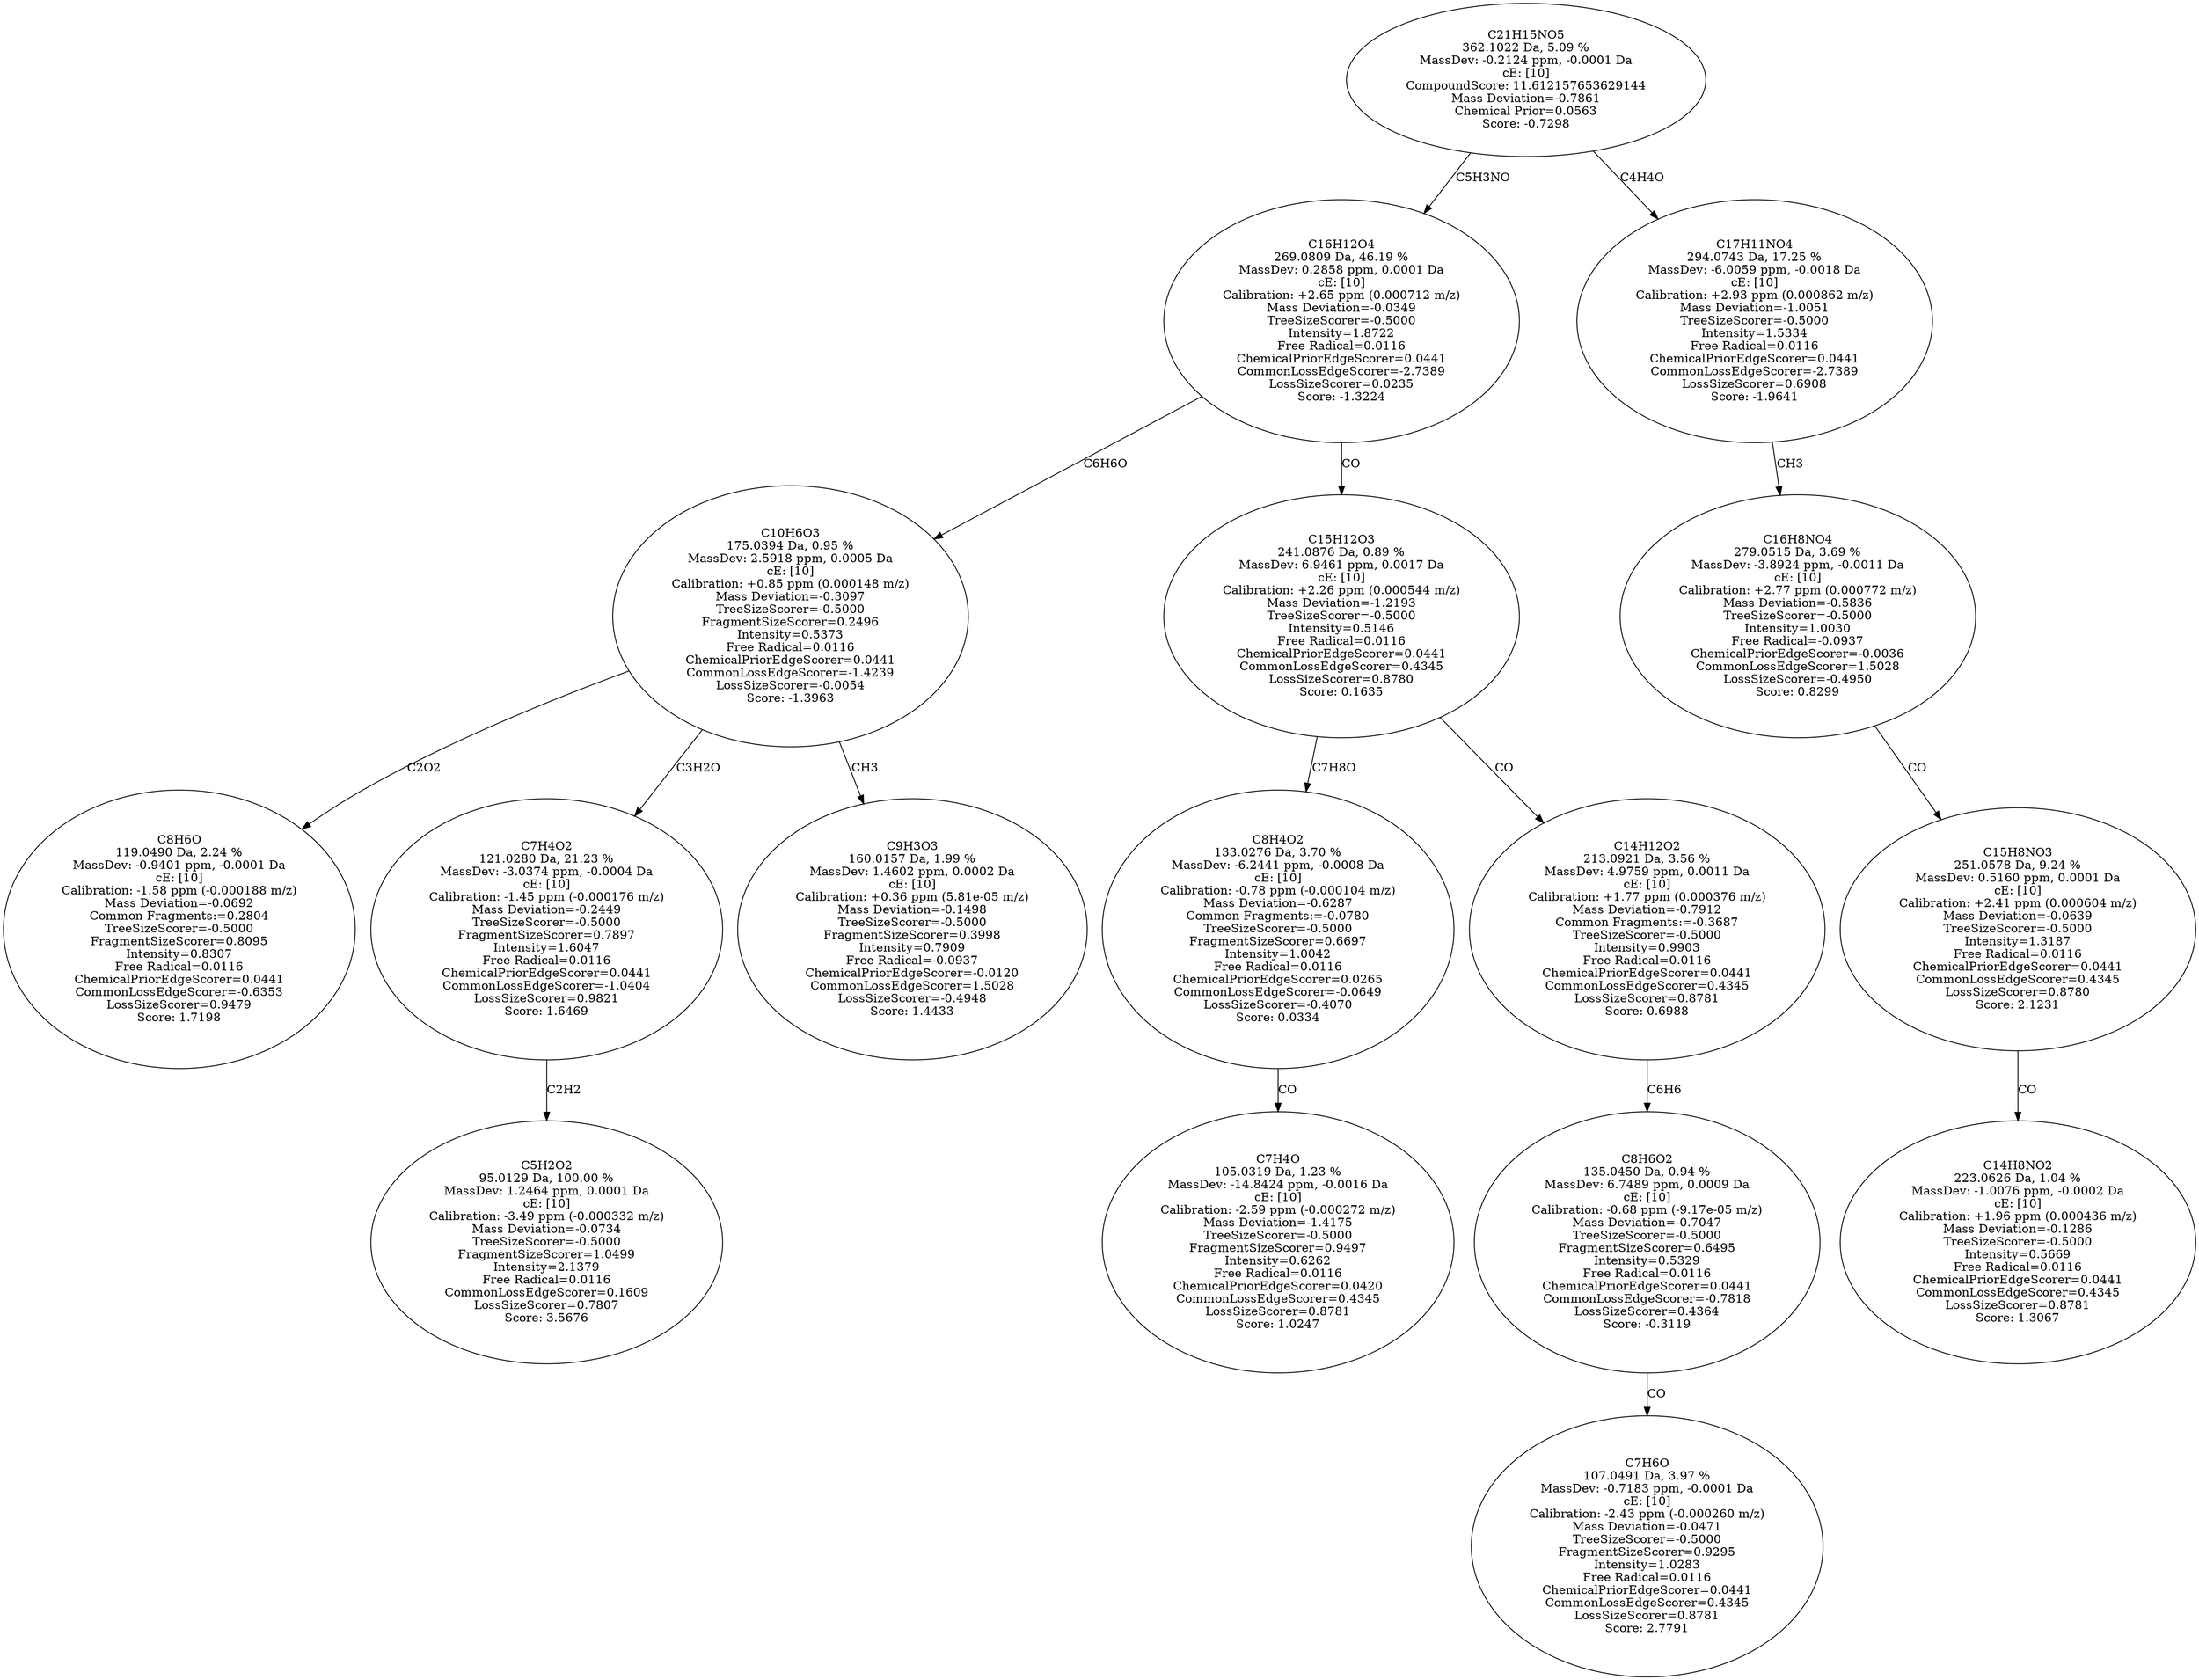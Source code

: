 strict digraph {
v1 [label="C8H6O\n119.0490 Da, 2.24 %\nMassDev: -0.9401 ppm, -0.0001 Da\ncE: [10]\nCalibration: -1.58 ppm (-0.000188 m/z)\nMass Deviation=-0.0692\nCommon Fragments:=0.2804\nTreeSizeScorer=-0.5000\nFragmentSizeScorer=0.8095\nIntensity=0.8307\nFree Radical=0.0116\nChemicalPriorEdgeScorer=0.0441\nCommonLossEdgeScorer=-0.6353\nLossSizeScorer=0.9479\nScore: 1.7198"];
v2 [label="C5H2O2\n95.0129 Da, 100.00 %\nMassDev: 1.2464 ppm, 0.0001 Da\ncE: [10]\nCalibration: -3.49 ppm (-0.000332 m/z)\nMass Deviation=-0.0734\nTreeSizeScorer=-0.5000\nFragmentSizeScorer=1.0499\nIntensity=2.1379\nFree Radical=0.0116\nCommonLossEdgeScorer=0.1609\nLossSizeScorer=0.7807\nScore: 3.5676"];
v3 [label="C7H4O2\n121.0280 Da, 21.23 %\nMassDev: -3.0374 ppm, -0.0004 Da\ncE: [10]\nCalibration: -1.45 ppm (-0.000176 m/z)\nMass Deviation=-0.2449\nTreeSizeScorer=-0.5000\nFragmentSizeScorer=0.7897\nIntensity=1.6047\nFree Radical=0.0116\nChemicalPriorEdgeScorer=0.0441\nCommonLossEdgeScorer=-1.0404\nLossSizeScorer=0.9821\nScore: 1.6469"];
v4 [label="C9H3O3\n160.0157 Da, 1.99 %\nMassDev: 1.4602 ppm, 0.0002 Da\ncE: [10]\nCalibration: +0.36 ppm (5.81e-05 m/z)\nMass Deviation=-0.1498\nTreeSizeScorer=-0.5000\nFragmentSizeScorer=0.3998\nIntensity=0.7909\nFree Radical=-0.0937\nChemicalPriorEdgeScorer=-0.0120\nCommonLossEdgeScorer=1.5028\nLossSizeScorer=-0.4948\nScore: 1.4433"];
v5 [label="C10H6O3\n175.0394 Da, 0.95 %\nMassDev: 2.5918 ppm, 0.0005 Da\ncE: [10]\nCalibration: +0.85 ppm (0.000148 m/z)\nMass Deviation=-0.3097\nTreeSizeScorer=-0.5000\nFragmentSizeScorer=0.2496\nIntensity=0.5373\nFree Radical=0.0116\nChemicalPriorEdgeScorer=0.0441\nCommonLossEdgeScorer=-1.4239\nLossSizeScorer=-0.0054\nScore: -1.3963"];
v6 [label="C7H4O\n105.0319 Da, 1.23 %\nMassDev: -14.8424 ppm, -0.0016 Da\ncE: [10]\nCalibration: -2.59 ppm (-0.000272 m/z)\nMass Deviation=-1.4175\nTreeSizeScorer=-0.5000\nFragmentSizeScorer=0.9497\nIntensity=0.6262\nFree Radical=0.0116\nChemicalPriorEdgeScorer=0.0420\nCommonLossEdgeScorer=0.4345\nLossSizeScorer=0.8781\nScore: 1.0247"];
v7 [label="C8H4O2\n133.0276 Da, 3.70 %\nMassDev: -6.2441 ppm, -0.0008 Da\ncE: [10]\nCalibration: -0.78 ppm (-0.000104 m/z)\nMass Deviation=-0.6287\nCommon Fragments:=-0.0780\nTreeSizeScorer=-0.5000\nFragmentSizeScorer=0.6697\nIntensity=1.0042\nFree Radical=0.0116\nChemicalPriorEdgeScorer=0.0265\nCommonLossEdgeScorer=-0.0649\nLossSizeScorer=-0.4070\nScore: 0.0334"];
v8 [label="C7H6O\n107.0491 Da, 3.97 %\nMassDev: -0.7183 ppm, -0.0001 Da\ncE: [10]\nCalibration: -2.43 ppm (-0.000260 m/z)\nMass Deviation=-0.0471\nTreeSizeScorer=-0.5000\nFragmentSizeScorer=0.9295\nIntensity=1.0283\nFree Radical=0.0116\nChemicalPriorEdgeScorer=0.0441\nCommonLossEdgeScorer=0.4345\nLossSizeScorer=0.8781\nScore: 2.7791"];
v9 [label="C8H6O2\n135.0450 Da, 0.94 %\nMassDev: 6.7489 ppm, 0.0009 Da\ncE: [10]\nCalibration: -0.68 ppm (-9.17e-05 m/z)\nMass Deviation=-0.7047\nTreeSizeScorer=-0.5000\nFragmentSizeScorer=0.6495\nIntensity=0.5329\nFree Radical=0.0116\nChemicalPriorEdgeScorer=0.0441\nCommonLossEdgeScorer=-0.7818\nLossSizeScorer=0.4364\nScore: -0.3119"];
v10 [label="C14H12O2\n213.0921 Da, 3.56 %\nMassDev: 4.9759 ppm, 0.0011 Da\ncE: [10]\nCalibration: +1.77 ppm (0.000376 m/z)\nMass Deviation=-0.7912\nCommon Fragments:=-0.3687\nTreeSizeScorer=-0.5000\nIntensity=0.9903\nFree Radical=0.0116\nChemicalPriorEdgeScorer=0.0441\nCommonLossEdgeScorer=0.4345\nLossSizeScorer=0.8781\nScore: 0.6988"];
v11 [label="C15H12O3\n241.0876 Da, 0.89 %\nMassDev: 6.9461 ppm, 0.0017 Da\ncE: [10]\nCalibration: +2.26 ppm (0.000544 m/z)\nMass Deviation=-1.2193\nTreeSizeScorer=-0.5000\nIntensity=0.5146\nFree Radical=0.0116\nChemicalPriorEdgeScorer=0.0441\nCommonLossEdgeScorer=0.4345\nLossSizeScorer=0.8780\nScore: 0.1635"];
v12 [label="C16H12O4\n269.0809 Da, 46.19 %\nMassDev: 0.2858 ppm, 0.0001 Da\ncE: [10]\nCalibration: +2.65 ppm (0.000712 m/z)\nMass Deviation=-0.0349\nTreeSizeScorer=-0.5000\nIntensity=1.8722\nFree Radical=0.0116\nChemicalPriorEdgeScorer=0.0441\nCommonLossEdgeScorer=-2.7389\nLossSizeScorer=0.0235\nScore: -1.3224"];
v13 [label="C14H8NO2\n223.0626 Da, 1.04 %\nMassDev: -1.0076 ppm, -0.0002 Da\ncE: [10]\nCalibration: +1.96 ppm (0.000436 m/z)\nMass Deviation=-0.1286\nTreeSizeScorer=-0.5000\nIntensity=0.5669\nFree Radical=0.0116\nChemicalPriorEdgeScorer=0.0441\nCommonLossEdgeScorer=0.4345\nLossSizeScorer=0.8781\nScore: 1.3067"];
v14 [label="C15H8NO3\n251.0578 Da, 9.24 %\nMassDev: 0.5160 ppm, 0.0001 Da\ncE: [10]\nCalibration: +2.41 ppm (0.000604 m/z)\nMass Deviation=-0.0639\nTreeSizeScorer=-0.5000\nIntensity=1.3187\nFree Radical=0.0116\nChemicalPriorEdgeScorer=0.0441\nCommonLossEdgeScorer=0.4345\nLossSizeScorer=0.8780\nScore: 2.1231"];
v15 [label="C16H8NO4\n279.0515 Da, 3.69 %\nMassDev: -3.8924 ppm, -0.0011 Da\ncE: [10]\nCalibration: +2.77 ppm (0.000772 m/z)\nMass Deviation=-0.5836\nTreeSizeScorer=-0.5000\nIntensity=1.0030\nFree Radical=-0.0937\nChemicalPriorEdgeScorer=-0.0036\nCommonLossEdgeScorer=1.5028\nLossSizeScorer=-0.4950\nScore: 0.8299"];
v16 [label="C17H11NO4\n294.0743 Da, 17.25 %\nMassDev: -6.0059 ppm, -0.0018 Da\ncE: [10]\nCalibration: +2.93 ppm (0.000862 m/z)\nMass Deviation=-1.0051\nTreeSizeScorer=-0.5000\nIntensity=1.5334\nFree Radical=0.0116\nChemicalPriorEdgeScorer=0.0441\nCommonLossEdgeScorer=-2.7389\nLossSizeScorer=0.6908\nScore: -1.9641"];
v17 [label="C21H15NO5\n362.1022 Da, 5.09 %\nMassDev: -0.2124 ppm, -0.0001 Da\ncE: [10]\nCompoundScore: 11.612157653629144\nMass Deviation=-0.7861\nChemical Prior=0.0563\nScore: -0.7298"];
v5 -> v1 [label="C2O2"];
v3 -> v2 [label="C2H2"];
v5 -> v3 [label="C3H2O"];
v5 -> v4 [label="CH3"];
v12 -> v5 [label="C6H6O"];
v7 -> v6 [label="CO"];
v11 -> v7 [label="C7H8O"];
v9 -> v8 [label="CO"];
v10 -> v9 [label="C6H6"];
v11 -> v10 [label="CO"];
v12 -> v11 [label="CO"];
v17 -> v12 [label="C5H3NO"];
v14 -> v13 [label="CO"];
v15 -> v14 [label="CO"];
v16 -> v15 [label="CH3"];
v17 -> v16 [label="C4H4O"];
}